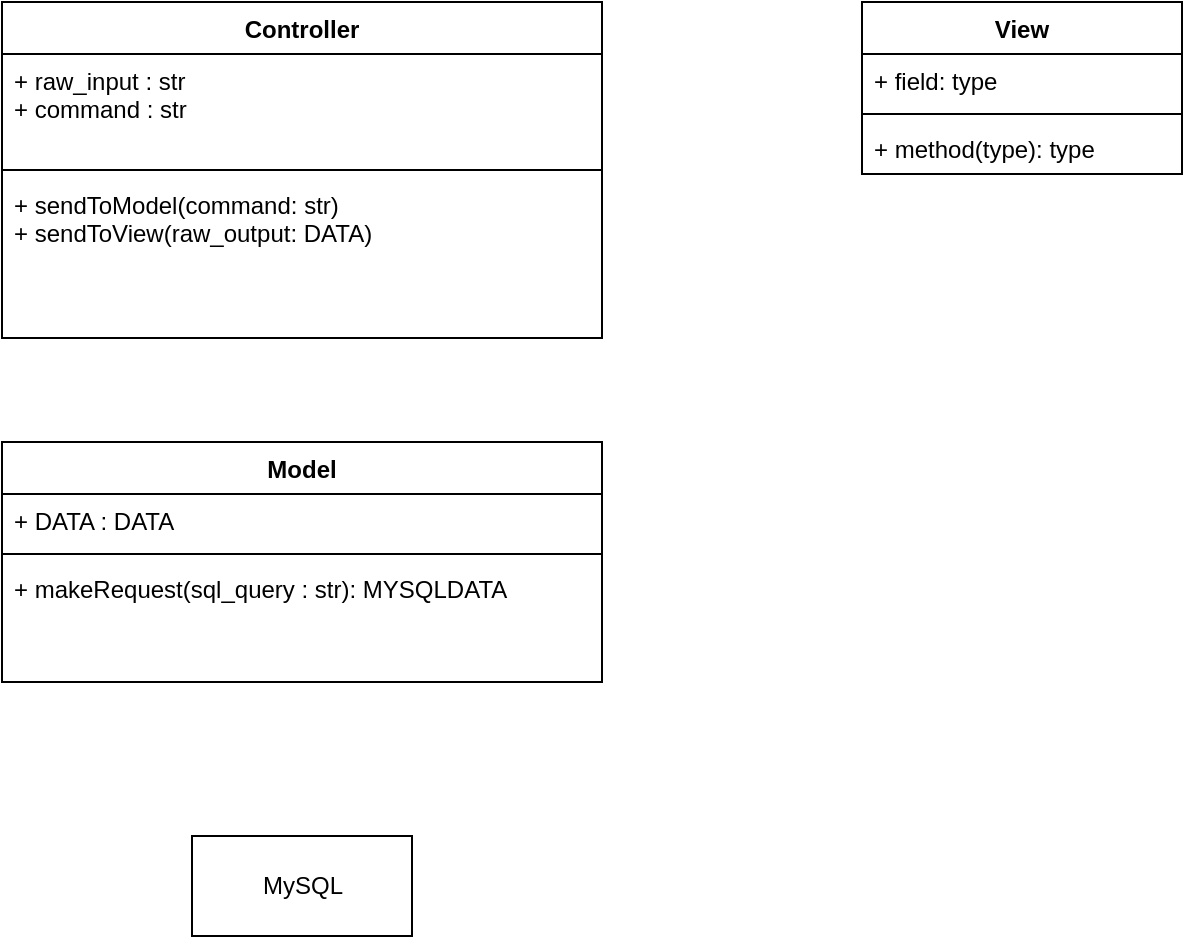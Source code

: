 <mxfile version="14.2.7" type="device"><diagram id="C5RBs43oDa-KdzZeNtuy" name="Page-1"><mxGraphModel dx="946" dy="646" grid="1" gridSize="10" guides="1" tooltips="1" connect="1" arrows="1" fold="1" page="1" pageScale="1" pageWidth="827" pageHeight="1169" math="0" shadow="0"><root><mxCell id="WIyWlLk6GJQsqaUBKTNV-0"/><mxCell id="WIyWlLk6GJQsqaUBKTNV-1" parent="WIyWlLk6GJQsqaUBKTNV-0"/><mxCell id="DbvN0bEWMgCt-6yuchhQ-4" value="Controller" style="swimlane;fontStyle=1;align=center;verticalAlign=top;childLayout=stackLayout;horizontal=1;startSize=26;horizontalStack=0;resizeParent=1;resizeParentMax=0;resizeLast=0;collapsible=1;marginBottom=0;" vertex="1" parent="WIyWlLk6GJQsqaUBKTNV-1"><mxGeometry x="90" y="160" width="300" height="168" as="geometry"/></mxCell><mxCell id="DbvN0bEWMgCt-6yuchhQ-5" value="+ raw_input : str&#10;+ command : str&#10;" style="text;strokeColor=none;fillColor=none;align=left;verticalAlign=top;spacingLeft=4;spacingRight=4;overflow=hidden;rotatable=0;points=[[0,0.5],[1,0.5]];portConstraint=eastwest;" vertex="1" parent="DbvN0bEWMgCt-6yuchhQ-4"><mxGeometry y="26" width="300" height="54" as="geometry"/></mxCell><mxCell id="DbvN0bEWMgCt-6yuchhQ-6" value="" style="line;strokeWidth=1;fillColor=none;align=left;verticalAlign=middle;spacingTop=-1;spacingLeft=3;spacingRight=3;rotatable=0;labelPosition=right;points=[];portConstraint=eastwest;" vertex="1" parent="DbvN0bEWMgCt-6yuchhQ-4"><mxGeometry y="80" width="300" height="8" as="geometry"/></mxCell><mxCell id="DbvN0bEWMgCt-6yuchhQ-7" value="+ sendToModel(command: str) &#10;+ sendToView(raw_output: DATA)" style="text;strokeColor=none;fillColor=none;align=left;verticalAlign=top;spacingLeft=4;spacingRight=4;overflow=hidden;rotatable=0;points=[[0,0.5],[1,0.5]];portConstraint=eastwest;" vertex="1" parent="DbvN0bEWMgCt-6yuchhQ-4"><mxGeometry y="88" width="300" height="80" as="geometry"/></mxCell><mxCell id="DbvN0bEWMgCt-6yuchhQ-9" value="Model&#10;" style="swimlane;fontStyle=1;align=center;verticalAlign=top;childLayout=stackLayout;horizontal=1;startSize=26;horizontalStack=0;resizeParent=1;resizeParentMax=0;resizeLast=0;collapsible=1;marginBottom=0;" vertex="1" parent="WIyWlLk6GJQsqaUBKTNV-1"><mxGeometry x="90" y="380" width="300" height="120" as="geometry"/></mxCell><mxCell id="DbvN0bEWMgCt-6yuchhQ-10" value="+ DATA : DATA" style="text;strokeColor=none;fillColor=none;align=left;verticalAlign=top;spacingLeft=4;spacingRight=4;overflow=hidden;rotatable=0;points=[[0,0.5],[1,0.5]];portConstraint=eastwest;" vertex="1" parent="DbvN0bEWMgCt-6yuchhQ-9"><mxGeometry y="26" width="300" height="26" as="geometry"/></mxCell><mxCell id="DbvN0bEWMgCt-6yuchhQ-11" value="" style="line;strokeWidth=1;fillColor=none;align=left;verticalAlign=middle;spacingTop=-1;spacingLeft=3;spacingRight=3;rotatable=0;labelPosition=right;points=[];portConstraint=eastwest;" vertex="1" parent="DbvN0bEWMgCt-6yuchhQ-9"><mxGeometry y="52" width="300" height="8" as="geometry"/></mxCell><mxCell id="DbvN0bEWMgCt-6yuchhQ-12" value="+ makeRequest(sql_query : str): MYSQLDATA" style="text;strokeColor=none;fillColor=none;align=left;verticalAlign=top;spacingLeft=4;spacingRight=4;overflow=hidden;rotatable=0;points=[[0,0.5],[1,0.5]];portConstraint=eastwest;" vertex="1" parent="DbvN0bEWMgCt-6yuchhQ-9"><mxGeometry y="60" width="300" height="60" as="geometry"/></mxCell><mxCell id="DbvN0bEWMgCt-6yuchhQ-13" value="MySQL" style="html=1;" vertex="1" parent="WIyWlLk6GJQsqaUBKTNV-1"><mxGeometry x="185" y="577" width="110" height="50" as="geometry"/></mxCell><mxCell id="DbvN0bEWMgCt-6yuchhQ-18" value="View&#10;" style="swimlane;fontStyle=1;align=center;verticalAlign=top;childLayout=stackLayout;horizontal=1;startSize=26;horizontalStack=0;resizeParent=1;resizeParentMax=0;resizeLast=0;collapsible=1;marginBottom=0;" vertex="1" parent="WIyWlLk6GJQsqaUBKTNV-1"><mxGeometry x="520" y="160" width="160" height="86" as="geometry"/></mxCell><mxCell id="DbvN0bEWMgCt-6yuchhQ-19" value="+ field: type" style="text;strokeColor=none;fillColor=none;align=left;verticalAlign=top;spacingLeft=4;spacingRight=4;overflow=hidden;rotatable=0;points=[[0,0.5],[1,0.5]];portConstraint=eastwest;" vertex="1" parent="DbvN0bEWMgCt-6yuchhQ-18"><mxGeometry y="26" width="160" height="26" as="geometry"/></mxCell><mxCell id="DbvN0bEWMgCt-6yuchhQ-20" value="" style="line;strokeWidth=1;fillColor=none;align=left;verticalAlign=middle;spacingTop=-1;spacingLeft=3;spacingRight=3;rotatable=0;labelPosition=right;points=[];portConstraint=eastwest;" vertex="1" parent="DbvN0bEWMgCt-6yuchhQ-18"><mxGeometry y="52" width="160" height="8" as="geometry"/></mxCell><mxCell id="DbvN0bEWMgCt-6yuchhQ-21" value="+ method(type): type" style="text;strokeColor=none;fillColor=none;align=left;verticalAlign=top;spacingLeft=4;spacingRight=4;overflow=hidden;rotatable=0;points=[[0,0.5],[1,0.5]];portConstraint=eastwest;" vertex="1" parent="DbvN0bEWMgCt-6yuchhQ-18"><mxGeometry y="60" width="160" height="26" as="geometry"/></mxCell></root></mxGraphModel></diagram></mxfile>